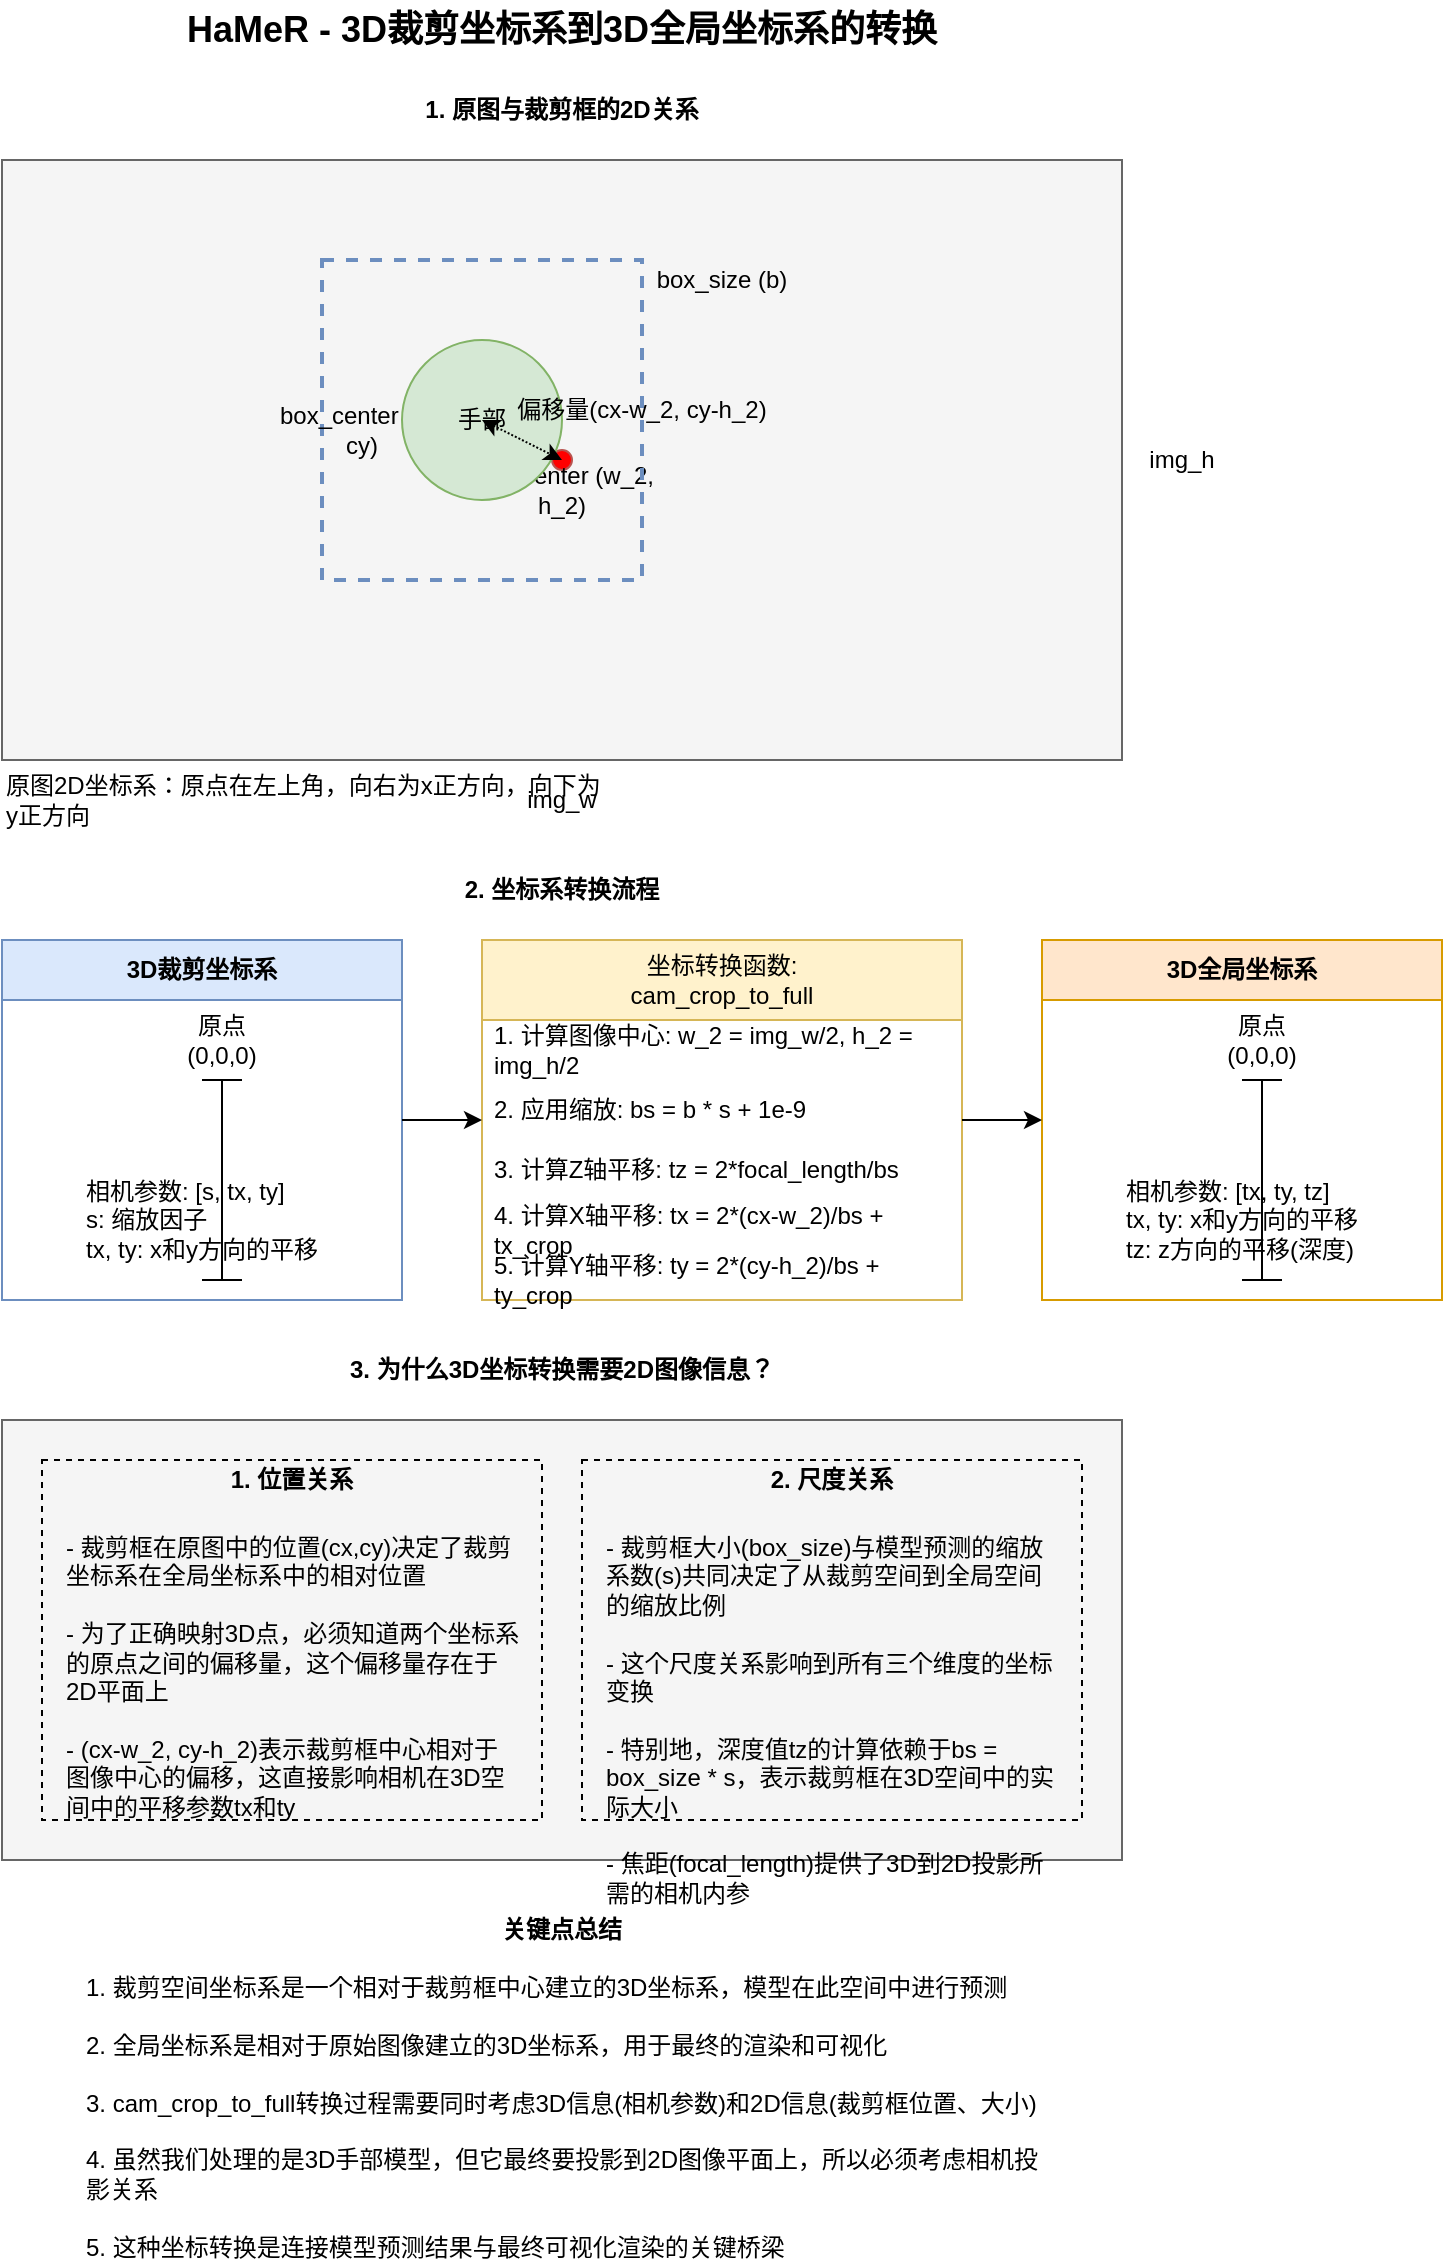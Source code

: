 <mxfile version="15.8.6" type="device">
  <diagram id="C5RBs43oDa-KdzZeNtuy" name="Page-1">
    <mxGraphModel dx="1200" dy="800" grid="1" gridSize="10" guides="1" tooltips="1" connect="1" arrows="1" fold="1" page="1" pageScale="1" pageWidth="827" pageHeight="1169" math="0" shadow="0">
      <root>
        <mxCell id="WIyWlLk6GJQsqaUBKTNV-0" />
        <mxCell id="WIyWlLk6GJQsqaUBKTNV-1" parent="WIyWlLk6GJQsqaUBKTNV-0" />
        
        <!-- 标题 -->
        <mxCell id="title" value="&lt;font style=&quot;font-size: 18px;&quot;&gt;&lt;b&gt;HaMeR - 3D裁剪坐标系到3D全局坐标系的转换&lt;/b&gt;&lt;/font&gt;" style="text;html=1;strokeColor=none;fillColor=none;align=center;verticalAlign=middle;whiteSpace=wrap;rounded=0;" vertex="1" parent="WIyWlLk6GJQsqaUBKTNV-1">
          <mxGeometry x="160" y="20" width="480" height="30" as="geometry" />
        </mxCell>
        
        <!-- 第一部分：原图和裁剪框的2D关系 -->
        <mxCell id="part1-title" value="&lt;b&gt;1. 原图与裁剪框的2D关系&lt;/b&gt;" style="text;html=1;strokeColor=none;fillColor=none;align=center;verticalAlign=middle;whiteSpace=wrap;rounded=0;" vertex="1" parent="WIyWlLk6GJQsqaUBKTNV-1">
          <mxGeometry x="160" y="60" width="480" height="30" as="geometry" />
        </mxCell>
        
        <!-- 原图和裁剪框示意图 -->
        <mxCell id="original-image" value="" style="rounded=0;whiteSpace=wrap;html=1;fillColor=#f5f5f5;strokeColor=#666666;fontColor=#333333;" vertex="1" parent="WIyWlLk6GJQsqaUBKTNV-1">
          <mxGeometry x="120" y="100" width="560" height="300" as="geometry" />
        </mxCell>
        
        <!-- 图像中心点 -->
        <mxCell id="img-center" value="" style="ellipse;whiteSpace=wrap;html=1;aspect=fixed;fillColor=#FF0000;strokeColor=#b85450;" vertex="1" parent="WIyWlLk6GJQsqaUBKTNV-1">
          <mxGeometry x="395" y="245" width="10" height="10" as="geometry" />
        </mxCell>
        
        <mxCell id="img-center-label" value="img_center (w_2, h_2)" style="text;html=1;strokeColor=none;fillColor=none;align=center;verticalAlign=middle;whiteSpace=wrap;rounded=0;" vertex="1" parent="WIyWlLk6GJQsqaUBKTNV-1">
          <mxGeometry x="340" y="255" width="120" height="20" as="geometry" />
        </mxCell>
        
        <!-- 裁剪框 -->
        <mxCell id="crop-box" value="" style="rounded=0;whiteSpace=wrap;html=1;fillColor=none;strokeColor=#6c8ebf;strokeWidth=2;dashed=1;" vertex="1" parent="WIyWlLk6GJQsqaUBKTNV-1">
          <mxGeometry x="280" y="150" width="160" height="160" as="geometry" />
        </mxCell>
        
        <!-- 裁剪框中心点 -->
        <mxCell id="box-center" value="" style="ellipse;whiteSpace=wrap;html=1;aspect=fixed;fillColor=#0000FF;strokeColor=#6c8ebf;" vertex="1" parent="WIyWlLk6GJQsqaUBKTNV-1">
          <mxGeometry x="355" y="225" width="10" height="10" as="geometry" />
        </mxCell>
        
        <mxCell id="box-center-label" value="box_center (cx, cy)" style="text;html=1;strokeColor=none;fillColor=none;align=center;verticalAlign=middle;whiteSpace=wrap;rounded=0;" vertex="1" parent="WIyWlLk6GJQsqaUBKTNV-1">
          <mxGeometry x="250" y="225" width="100" height="20" as="geometry" />
        </mxCell>
        
        <!-- 手部区域 -->
        <mxCell id="hand-area" value="" style="ellipse;whiteSpace=wrap;html=1;fillColor=#d5e8d4;strokeColor=#82b366;" vertex="1" parent="WIyWlLk6GJQsqaUBKTNV-1">
          <mxGeometry x="320" y="190" width="80" height="80" as="geometry" />
        </mxCell>
        
        <mxCell id="hand-label" value="手部" style="text;html=1;strokeColor=none;fillColor=none;align=center;verticalAlign=middle;whiteSpace=wrap;rounded=0;" vertex="1" parent="WIyWlLk6GJQsqaUBKTNV-1">
          <mxGeometry x="340" y="220" width="40" height="20" as="geometry" />
        </mxCell>
        
        <!-- 2D关键信息标注 -->
        <mxCell id="img-w" value="img_w" style="text;html=1;strokeColor=none;fillColor=none;align=center;verticalAlign=middle;whiteSpace=wrap;rounded=0;" vertex="1" parent="WIyWlLk6GJQsqaUBKTNV-1">
          <mxGeometry x="380" y="410" width="40" height="20" as="geometry" />
        </mxCell>
        
        <mxCell id="img-h" value="img_h" style="text;html=1;strokeColor=none;fillColor=none;align=center;verticalAlign=middle;whiteSpace=wrap;rounded=0;" vertex="1" parent="WIyWlLk6GJQsqaUBKTNV-1">
          <mxGeometry x="690" y="240" width="40" height="20" as="geometry" />
        </mxCell>
        
        <mxCell id="box-size" value="box_size (b)" style="text;html=1;strokeColor=none;fillColor=none;align=center;verticalAlign=middle;whiteSpace=wrap;rounded=0;" vertex="1" parent="WIyWlLk6GJQsqaUBKTNV-1">
          <mxGeometry x="440" y="150" width="80" height="20" as="geometry" />
        </mxCell>
        
        <!-- 相对位置示意 -->
        <mxCell id="offset-arrow" value="" style="endArrow=classic;startArrow=classic;html=1;rounded=0;exitX=0.5;exitY=0.5;exitDx=0;exitDy=0;entryX=0.5;entryY=0.5;entryDx=0;entryDy=0;dashed=1;dashPattern=1 1;" edge="1" parent="WIyWlLk6GJQsqaUBKTNV-1" source="box-center" target="img-center">
          <mxGeometry width="50" height="50" relative="1" as="geometry">
            <mxPoint x="390" y="350" as="sourcePoint" />
            <mxPoint x="440" y="300" as="targetPoint" />
          </mxGeometry>
        </mxCell>
        
        <mxCell id="offset-label" value="偏移量(cx-w_2, cy-h_2)" style="text;html=1;strokeColor=none;fillColor=none;align=center;verticalAlign=middle;whiteSpace=wrap;rounded=0;rotation=0;" vertex="1" parent="WIyWlLk6GJQsqaUBKTNV-1">
          <mxGeometry x="370" y="215" width="140" height="20" as="geometry" />
        </mxCell>
        
        <!-- 坐标说明 -->
        <mxCell id="coords-explain" value="原图2D坐标系：原点在左上角，向右为x正方向，向下为y正方向" style="text;html=1;strokeColor=none;fillColor=none;align=left;verticalAlign=middle;whiteSpace=wrap;rounded=0;" vertex="1" parent="WIyWlLk6GJQsqaUBKTNV-1">
          <mxGeometry x="120" y="410" width="300" height="20" as="geometry" />
        </mxCell>
        
        <!-- 第二部分：坐标系转换流程 -->
        <mxCell id="part2-title" value="&lt;b&gt;2. 坐标系转换流程&lt;/b&gt;" style="text;html=1;strokeColor=none;fillColor=none;align=center;verticalAlign=middle;whiteSpace=wrap;rounded=0;" vertex="1" parent="WIyWlLk6GJQsqaUBKTNV-1">
          <mxGeometry x="160" y="450" width="480" height="30" as="geometry" />
        </mxCell>
        
        <!-- 3D裁剪坐标系 -->
        <mxCell id="crop-coords" value="3D裁剪坐标系" style="swimlane;whiteSpace=wrap;html=1;fillColor=#dae8fc;strokeColor=#6c8ebf;startSize=30;" vertex="1" parent="WIyWlLk6GJQsqaUBKTNV-1">
          <mxGeometry x="120" y="490" width="200" height="180" as="geometry" />
        </mxCell>
        
        <mxCell id="crop-origin-3d" value="原点(0,0,0)" style="text;html=1;strokeColor=none;fillColor=none;align=center;verticalAlign=middle;whiteSpace=wrap;rounded=0;" vertex="1" parent="crop-coords">
          <mxGeometry x="80" y="40" width="60" height="20" as="geometry" />
        </mxCell>
        
        <mxCell id="crop-axes" value="" style="shape=crossbar;whiteSpace=wrap;html=1;rounded=1;direction=south;" vertex="1" parent="crop-coords">
          <mxGeometry x="100" y="70" width="20" height="100" as="geometry" />
        </mxCell>
        
        <mxCell id="crop-cam-params" value="相机参数: [s, tx, ty]&lt;br&gt;s: 缩放因子&lt;br&gt;tx, ty: x和y方向的平移" style="text;html=1;strokeColor=none;fillColor=none;align=left;verticalAlign=middle;whiteSpace=wrap;rounded=0;" vertex="1" parent="crop-coords">
          <mxGeometry x="40" y="110" width="150" height="60" as="geometry" />
        </mxCell>
        
        <!-- 转换函数 -->
        <mxCell id="transform-func" value="坐标转换函数:&lt;br&gt;cam_crop_to_full" style="swimlane;fontStyle=0;childLayout=stackLayout;horizontal=1;startSize=40;horizontalStack=0;resizeParent=1;resizeParentMax=0;resizeLast=0;collapsible=1;marginBottom=0;whiteSpace=wrap;html=1;fillColor=#fff2cc;strokeColor=#d6b656;" vertex="1" parent="WIyWlLk6GJQsqaUBKTNV-1">
          <mxGeometry x="360" y="490" width="240" height="180" as="geometry" />
        </mxCell>
        
        <mxCell id="transform-step1" value="1. 计算图像中心: w_2 = img_w/2, h_2 = img_h/2" style="text;strokeColor=none;fillColor=none;align=left;verticalAlign=middle;whiteSpace=wrap;rounded=0;spacingLeft=4;spacingRight=4;" vertex="1" parent="transform-func">
          <mxGeometry y="40" width="240" height="30" as="geometry" />
        </mxCell>
        
        <mxCell id="transform-step2" value="2. 应用缩放: bs = b * s + 1e-9" style="text;strokeColor=none;fillColor=none;align=left;verticalAlign=middle;whiteSpace=wrap;rounded=0;spacingLeft=4;spacingRight=4;" vertex="1" parent="transform-func">
          <mxGeometry y="70" width="240" height="30" as="geometry" />
        </mxCell>
        
        <mxCell id="transform-step3" value="3. 计算Z轴平移: tz = 2*focal_length/bs" style="text;strokeColor=none;fillColor=none;align=left;verticalAlign=middle;whiteSpace=wrap;rounded=0;spacingLeft=4;spacingRight=4;" vertex="1" parent="transform-func">
          <mxGeometry y="100" width="240" height="30" as="geometry" />
        </mxCell>
        
        <mxCell id="transform-step4" value="4. 计算X轴平移: tx = 2*(cx-w_2)/bs + tx_crop" style="text;strokeColor=none;fillColor=none;align=left;verticalAlign=middle;whiteSpace=wrap;rounded=0;spacingLeft=4;spacingRight=4;" vertex="1" parent="transform-func">
          <mxGeometry y="130" width="240" height="30" as="geometry" />
        </mxCell>
        
        <mxCell id="transform-step5" value="5. 计算Y轴平移: ty = 2*(cy-h_2)/bs + ty_crop" style="text;strokeColor=none;fillColor=none;align=left;verticalAlign=middle;whiteSpace=wrap;rounded=0;spacingLeft=4;spacingRight=4;" vertex="1" parent="transform-func">
          <mxGeometry y="160" width="240" height="20" as="geometry" />
        </mxCell>
        
        <!-- 3D全局坐标系 -->
        <mxCell id="global-coords" value="3D全局坐标系" style="swimlane;whiteSpace=wrap;html=1;fillColor=#ffe6cc;strokeColor=#d79b00;startSize=30;" vertex="1" parent="WIyWlLk6GJQsqaUBKTNV-1">
          <mxGeometry x="640" y="490" width="200" height="180" as="geometry" />
        </mxCell>
        
        <mxCell id="global-origin-3d" value="原点(0,0,0)" style="text;html=1;strokeColor=none;fillColor=none;align=center;verticalAlign=middle;whiteSpace=wrap;rounded=0;" vertex="1" parent="global-coords">
          <mxGeometry x="80" y="40" width="60" height="20" as="geometry" />
        </mxCell>
        
        <mxCell id="global-axes" value="" style="shape=crossbar;whiteSpace=wrap;html=1;rounded=1;direction=south;" vertex="1" parent="global-coords">
          <mxGeometry x="100" y="70" width="20" height="100" as="geometry" />
        </mxCell>
        
        <mxCell id="global-cam-params" value="相机参数: [tx, ty, tz]&lt;br&gt;tx, ty: x和y方向的平移&lt;br&gt;tz: z方向的平移(深度)" style="text;html=1;strokeColor=none;fillColor=none;align=left;verticalAlign=middle;whiteSpace=wrap;rounded=0;" vertex="1" parent="global-coords">
          <mxGeometry x="40" y="110" width="150" height="60" as="geometry" />
        </mxCell>
        
        <!-- 连接箭头 -->
        <mxCell id="arrow1" value="" style="endArrow=classic;html=1;rounded=0;exitX=1;exitY=0.5;exitDx=0;exitDy=0;entryX=0;entryY=0.5;entryDx=0;entryDy=0;" edge="1" parent="WIyWlLk6GJQsqaUBKTNV-1" source="crop-coords" target="transform-func">
          <mxGeometry width="50" height="50" relative="1" as="geometry">
            <mxPoint x="390" y="600" as="sourcePoint" />
            <mxPoint x="440" y="550" as="targetPoint" />
          </mxGeometry>
        </mxCell>
        
        <mxCell id="arrow2" value="" style="endArrow=classic;html=1;rounded=0;exitX=1;exitY=0.5;exitDx=0;exitDy=0;entryX=0;entryY=0.5;entryDx=0;entryDy=0;" edge="1" parent="WIyWlLk6GJQsqaUBKTNV-1" source="transform-func" target="global-coords">
          <mxGeometry width="50" height="50" relative="1" as="geometry">
            <mxPoint x="390" y="600" as="sourcePoint" />
            <mxPoint x="440" y="550" as="targetPoint" />
          </mxGeometry>
        </mxCell>
        
        <!-- 第三部分：为什么需要2D信息 -->
        <mxCell id="part3-title" value="&lt;b&gt;3. 为什么3D坐标转换需要2D图像信息？&lt;/b&gt;" style="text;html=1;strokeColor=none;fillColor=none;align=center;verticalAlign=middle;whiteSpace=wrap;rounded=0;" vertex="1" parent="WIyWlLk6GJQsqaUBKTNV-1">
          <mxGeometry x="160" y="690" width="480" height="30" as="geometry" />
        </mxCell>
        
        <!-- 解释图表 -->
        <mxCell id="explain-container" value="" style="rounded=0;whiteSpace=wrap;html=1;fillColor=#f5f5f5;strokeColor=#666666;fontColor=#333333;" vertex="1" parent="WIyWlLk6GJQsqaUBKTNV-1">
          <mxGeometry x="120" y="730" width="560" height="220" as="geometry" />
        </mxCell>
        
        <mxCell id="explain-left" value="" style="rounded=0;whiteSpace=wrap;html=1;fillColor=none;strokeColor=#000000;dashed=1;" vertex="1" parent="WIyWlLk6GJQsqaUBKTNV-1">
          <mxGeometry x="140" y="750" width="250" height="180" as="geometry" />
        </mxCell>
        
        <mxCell id="explain-right" value="" style="rounded=0;whiteSpace=wrap;html=1;fillColor=none;strokeColor=#000000;dashed=1;" vertex="1" parent="WIyWlLk6GJQsqaUBKTNV-1">
          <mxGeometry x="410" y="750" width="250" height="180" as="geometry" />
        </mxCell>
        
        <mxCell id="explain-title1" value="1. 位置关系" style="text;html=1;strokeColor=none;fillColor=none;align=center;verticalAlign=middle;whiteSpace=wrap;rounded=0;fontStyle=1" vertex="1" parent="WIyWlLk6GJQsqaUBKTNV-1">
          <mxGeometry x="140" y="750" width="250" height="20" as="geometry" />
        </mxCell>
        
        <mxCell id="explain-text1" value="- 裁剪框在原图中的位置(cx,cy)决定了裁剪坐标系在全局坐标系中的相对位置&lt;br&gt;&lt;br&gt;- 为了正确映射3D点，必须知道两个坐标系的原点之间的偏移量，这个偏移量存在于2D平面上&lt;br&gt;&lt;br&gt;- (cx-w_2, cy-h_2)表示裁剪框中心相对于图像中心的偏移，这直接影响相机在3D空间中的平移参数tx和ty" style="text;html=1;strokeColor=none;fillColor=none;align=left;verticalAlign=top;whiteSpace=wrap;rounded=0;" vertex="1" parent="WIyWlLk6GJQsqaUBKTNV-1">
          <mxGeometry x="150" y="780" width="230" height="140" as="geometry" />
        </mxCell>
        
        <mxCell id="explain-title2" value="2. 尺度关系" style="text;html=1;strokeColor=none;fillColor=none;align=center;verticalAlign=middle;whiteSpace=wrap;rounded=0;fontStyle=1" vertex="1" parent="WIyWlLk6GJQsqaUBKTNV-1">
          <mxGeometry x="410" y="750" width="250" height="20" as="geometry" />
        </mxCell>
        
        <mxCell id="explain-text2" value="- 裁剪框大小(box_size)与模型预测的缩放系数(s)共同决定了从裁剪空间到全局空间的缩放比例&lt;br&gt;&lt;br&gt;- 这个尺度关系影响到所有三个维度的坐标变换&lt;br&gt;&lt;br&gt;- 特别地，深度值tz的计算依赖于bs = box_size * s，表示裁剪框在3D空间中的实际大小&lt;br&gt;&lt;br&gt;- 焦距(focal_length)提供了3D到2D投影所需的相机内参" style="text;html=1;strokeColor=none;fillColor=none;align=left;verticalAlign=top;whiteSpace=wrap;rounded=0;" vertex="1" parent="WIyWlLk6GJQsqaUBKTNV-1">
          <mxGeometry x="420" y="780" width="230" height="140" as="geometry" />
        </mxCell>
        
        <!-- 总结 -->
        <mxCell id="summary-title" value="&lt;b&gt;关键点总结&lt;/b&gt;" style="text;html=1;strokeColor=none;fillColor=none;align=center;verticalAlign=middle;whiteSpace=wrap;rounded=0;" vertex="1" parent="WIyWlLk6GJQsqaUBKTNV-1">
          <mxGeometry x="160" y="970" width="480" height="30" as="geometry" />
        </mxCell>
        
        <mxCell id="summary-content" value="1. 裁剪空间坐标系是一个相对于裁剪框中心建立的3D坐标系，模型在此空间中进行预测&lt;br&gt;&lt;br&gt;2. 全局坐标系是相对于原始图像建立的3D坐标系，用于最终的渲染和可视化&lt;br&gt;&lt;br&gt;3. cam_crop_to_full转换过程需要同时考虑3D信息(相机参数)和2D信息(裁剪框位置、大小)&lt;br&gt;&lt;br&gt;4. 虽然我们处理的是3D手部模型，但它最终要投影到2D图像平面上，所以必须考虑相机投影关系&lt;br&gt;&lt;br&gt;5. 这种坐标转换是连接模型预测结果与最终可视化渲染的关键桥梁" style="text;html=1;strokeColor=none;fillColor=none;align=left;verticalAlign=top;whiteSpace=wrap;rounded=0;" vertex="1" parent="WIyWlLk6GJQsqaUBKTNV-1">
          <mxGeometry x="160" y="1000" width="480" height="150" as="geometry" />
        </mxCell>
        
      </root>
    </mxGraphModel>
  </diagram>
</mxfile> 